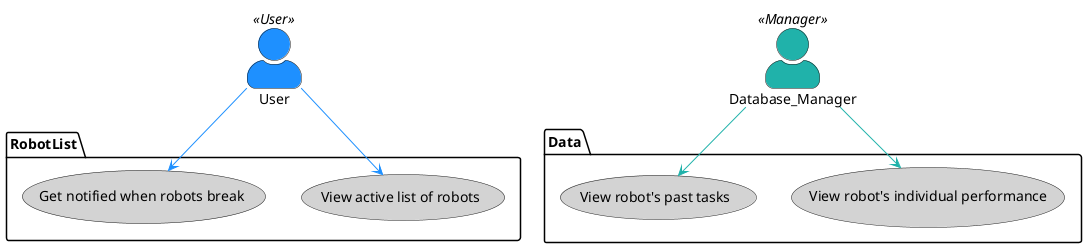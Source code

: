 @startuml
skinparam DefaultFontName Times New Roman
skinparam actorStyle awesome

Actor User
User << User >> #DodgerBlue

Actor Database_Manager
Database_Manager << Manager >> #LightSeaGreen

package Data {
    usecase "View robot's individual performance" as (robot_performance) #LightGrey
    usecase "View robot's past tasks" as (paths_efficiency) #LightGrey
}

package RobotList {
    usecase "View active list of robots" as (active_free_status) #LightGrey
    usecase "Get notified when robots break" as (broken_status) #LightGrey
}

:User: --> (active_free_status) #DodgerBlue
:User: --> (broken_status) #DodgerBlue
:Database_Manager: --> (robot_performance) #LightSeaGreen
:Database_Manager: --> (paths_efficiency) #LightSeaGreen
@enduml